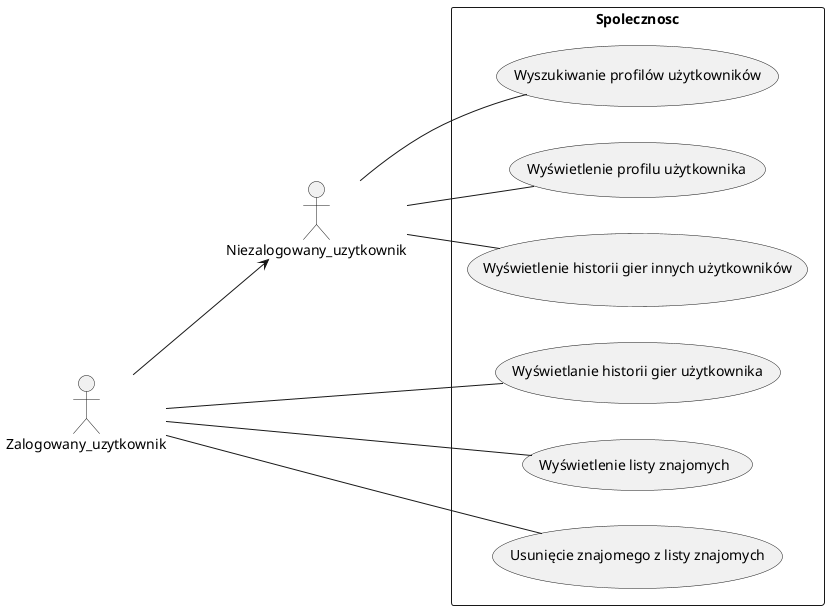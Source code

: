 ' Wyszukiwanie profilów użytkowników
' Wyświetlanie historii gier użytkownika
' Zaproszenie użytkownika do grona znajomych
' Wyświetlenie listy znajomych
' Usunięcie znajomego z listy znajomych
' Wyświetlenie profilu użytkownika
' Wyświetlanie historii gier innych użytkowników

@startuml spolecznosc
left to right direction
actor Zalogowany_uzytkownik as loggedUser
actor Niezalogowany_uzytkownik as unloggedUser
rectangle Spolecznosc{
    usecase "Wyszukiwanie profilów użytkowników" as profileSearch
    usecase "Wyświetlanie historii gier użytkownika" as gameHistory_mine
    usecase "Wyświetlenie listy znajomych" as friendsList
    usecase "Usunięcie znajomego z listy znajomych" as friendDelete
    usecase "Wyświetlenie profilu użytkownika" as showProfile
    usecase "Wyświetlenie historii gier innych użytkowników" as gameHistory
}


loggedUser --> unloggedUser
unloggedUser -- profileSearch
unloggedUser -- showProfile
unloggedUser -- gameHistory
loggedUser -- gameHistory_mine
loggedUser -- friendsList
loggedUser -- friendDelete

@enduml